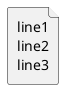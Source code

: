 https://forum.plantuml.net/8537/multiline-usecase-actor-name
@startuml
' Adapted from https://forum.plantuml.net/8537/multiline-usecase-actor-name
file n as "line1
line2
line3" 
@enduml
